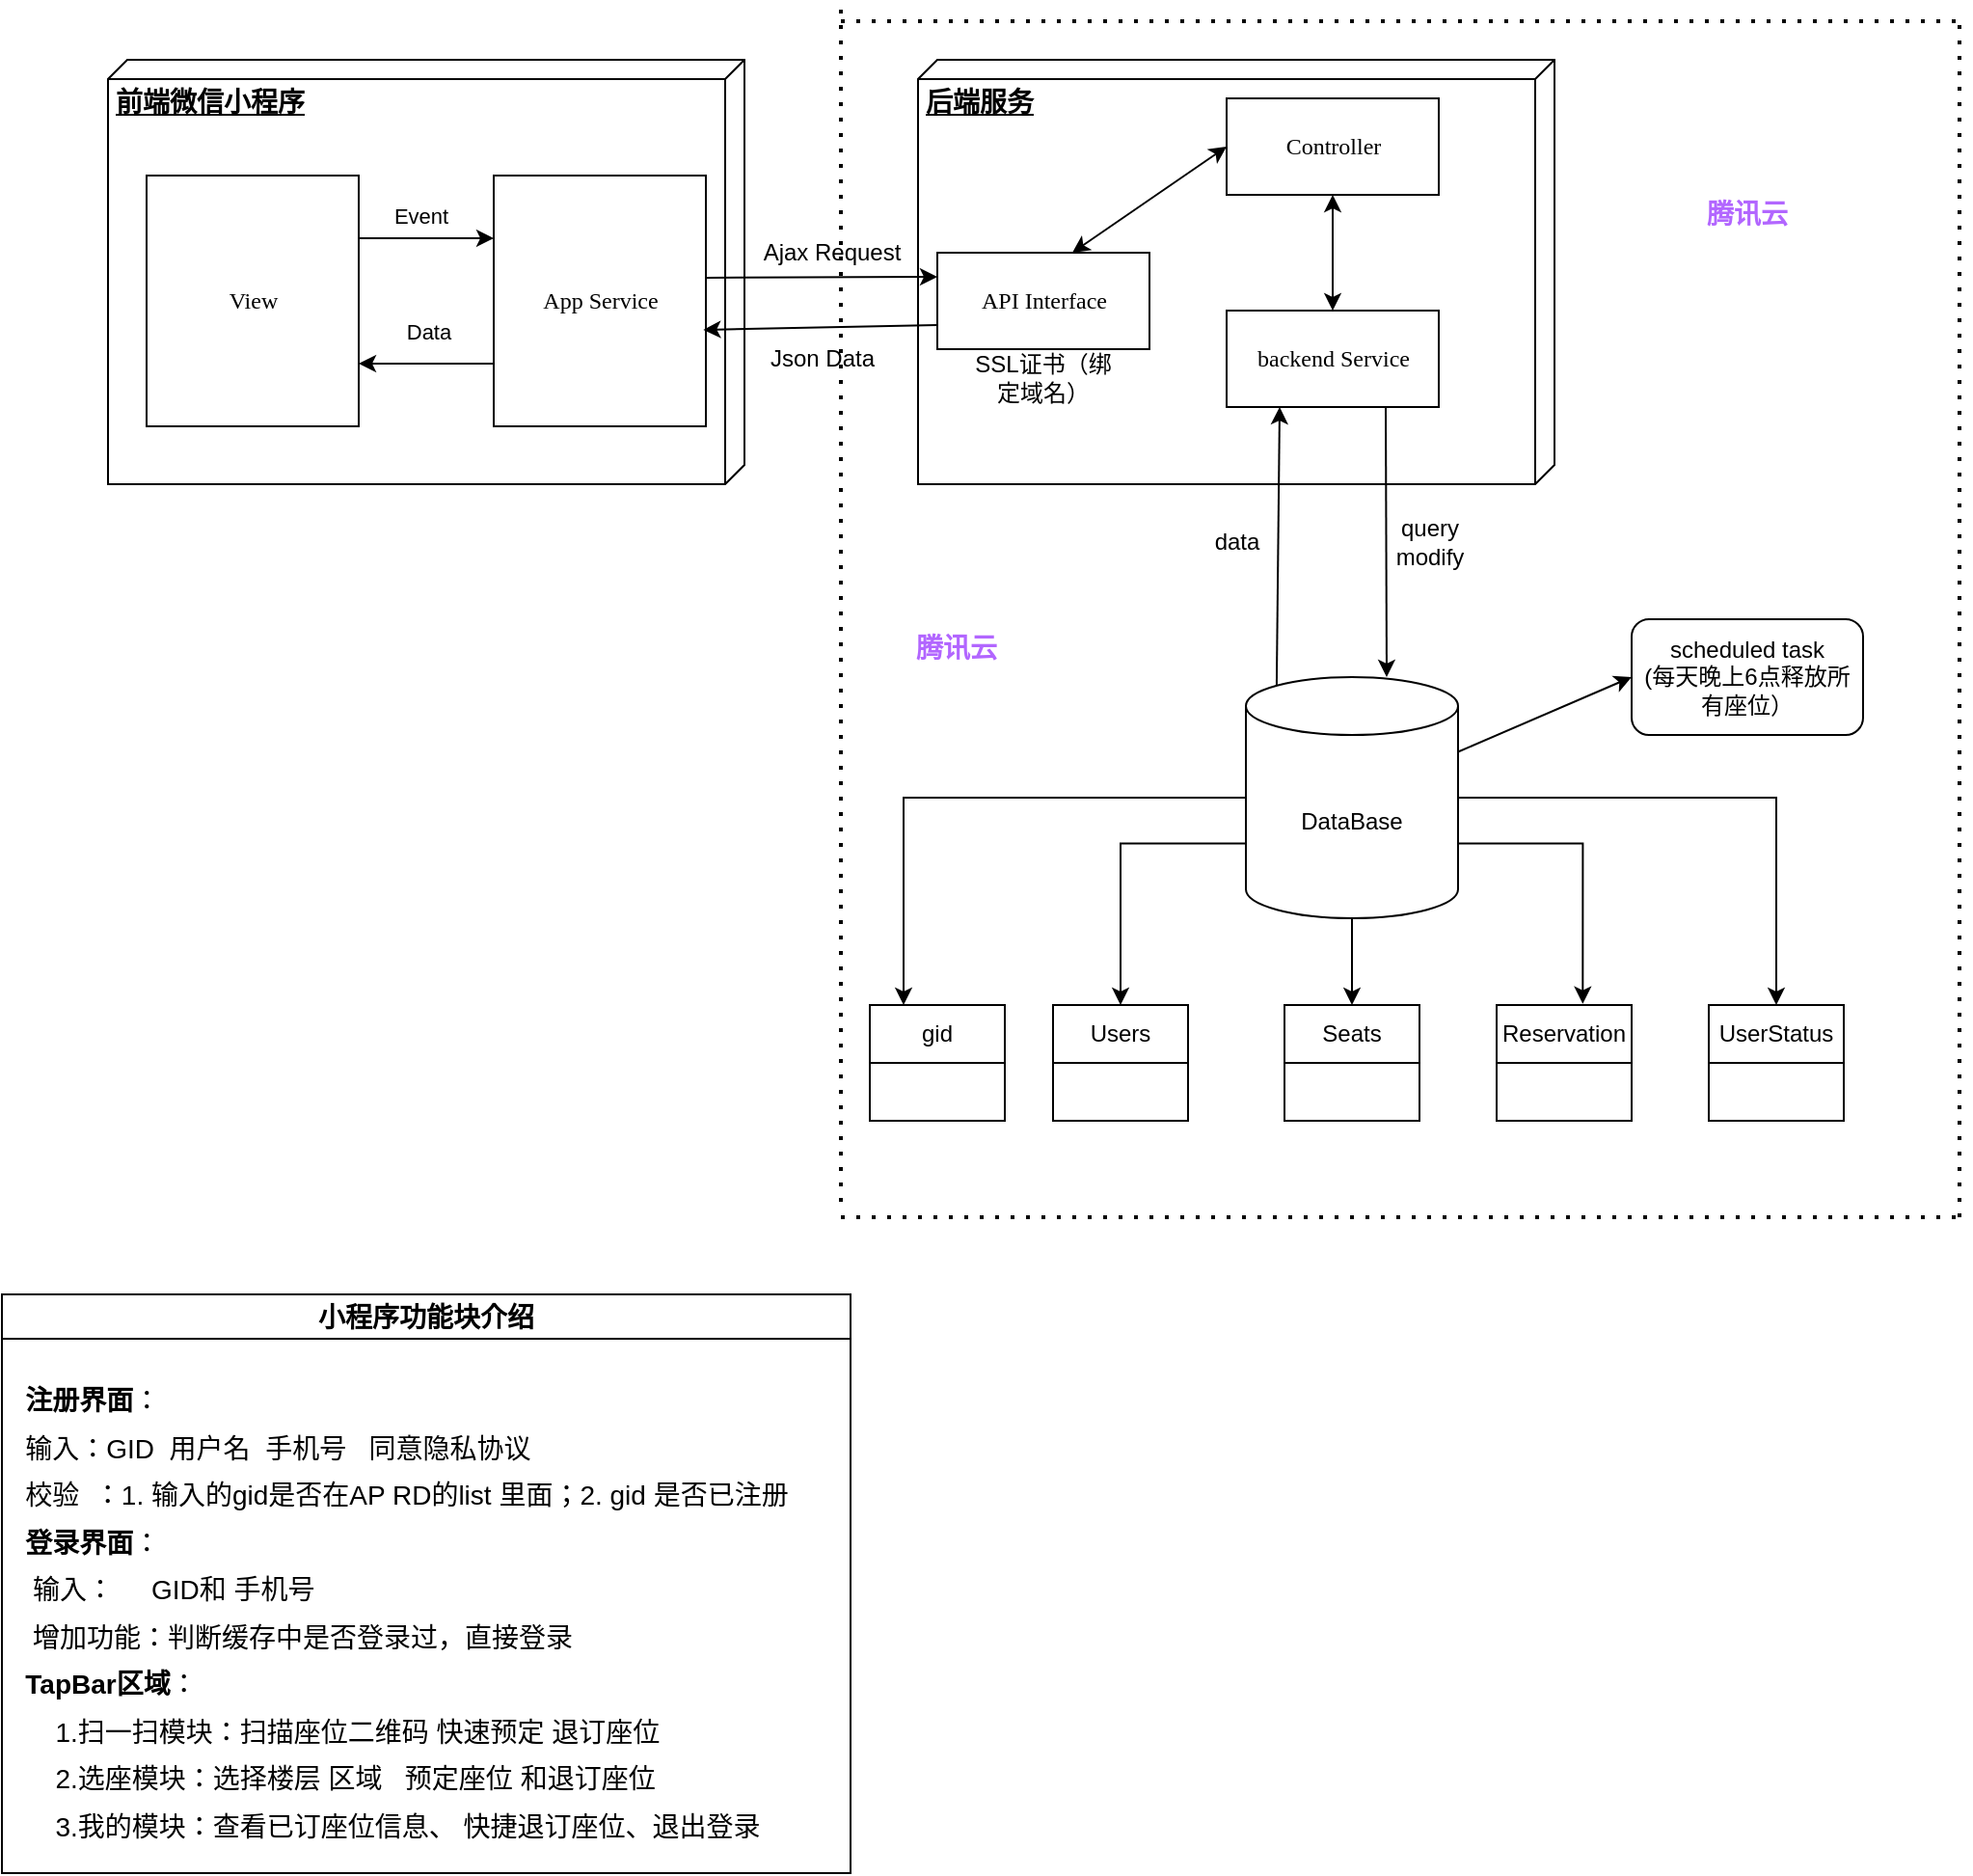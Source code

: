<mxfile version="24.2.3" type="github">
  <diagram name="Page-1" id="5f0bae14-7c28-e335-631c-24af17079c00">
    <mxGraphModel dx="794" dy="432" grid="0" gridSize="10" guides="1" tooltips="1" connect="1" arrows="1" fold="1" page="0" pageScale="1" pageWidth="1100" pageHeight="850" background="none" math="0" shadow="0">
      <root>
        <mxCell id="0" />
        <mxCell id="1" parent="0" />
        <mxCell id="39150e848f15840c-1" value="&lt;b&gt;&lt;font style=&quot;font-size: 14px;&quot;&gt;前端微信小程序&lt;/font&gt;&lt;/b&gt;" style="verticalAlign=top;align=left;spacingTop=8;spacingLeft=2;spacingRight=12;shape=cube;size=10;direction=south;fontStyle=4;html=1;rounded=0;shadow=0;comic=0;labelBackgroundColor=none;strokeWidth=1;fontFamily=Verdana;fontSize=12" parent="1" vertex="1">
          <mxGeometry x="120" y="70" width="330" height="220" as="geometry" />
        </mxCell>
        <mxCell id="39150e848f15840c-2" value="&lt;b&gt;&lt;font style=&quot;font-size: 14px;&quot;&gt;后端服务&lt;/font&gt;&lt;/b&gt;" style="verticalAlign=top;align=left;spacingTop=8;spacingLeft=2;spacingRight=12;shape=cube;size=10;direction=south;fontStyle=4;html=1;rounded=0;shadow=0;comic=0;labelBackgroundColor=none;strokeWidth=1;fontFamily=Verdana;fontSize=12" parent="1" vertex="1">
          <mxGeometry x="540" y="70" width="330" height="220" as="geometry" />
        </mxCell>
        <mxCell id="fACD7NKK6LFYiScVcDG6-8" style="edgeStyle=orthogonalEdgeStyle;rounded=0;orthogonalLoop=1;jettySize=auto;html=1;exitX=0;exitY=0.75;exitDx=0;exitDy=0;entryX=1;entryY=0.75;entryDx=0;entryDy=0;" edge="1" parent="1" source="39150e848f15840c-4" target="fACD7NKK6LFYiScVcDG6-1">
          <mxGeometry relative="1" as="geometry" />
        </mxCell>
        <mxCell id="fACD7NKK6LFYiScVcDG6-11" value="Data" style="edgeLabel;html=1;align=center;verticalAlign=middle;resizable=0;points=[];" vertex="1" connectable="0" parent="fACD7NKK6LFYiScVcDG6-8">
          <mxGeometry x="-0.067" y="-3" relative="1" as="geometry">
            <mxPoint x="-2" y="-14" as="offset" />
          </mxGeometry>
        </mxCell>
        <mxCell id="39150e848f15840c-4" value="App Service" style="html=1;rounded=0;shadow=0;comic=0;labelBackgroundColor=none;strokeWidth=1;fontFamily=Verdana;fontSize=12;align=center;" parent="1" vertex="1">
          <mxGeometry x="320" y="130" width="110" height="130" as="geometry" />
        </mxCell>
        <mxCell id="39150e848f15840c-8" value="API Interface" style="html=1;rounded=0;shadow=0;comic=0;labelBackgroundColor=none;strokeWidth=1;fontFamily=Verdana;fontSize=12;align=center;" parent="1" vertex="1">
          <mxGeometry x="550" y="170" width="110" height="50" as="geometry" />
        </mxCell>
        <mxCell id="fACD7NKK6LFYiScVcDG6-4" style="edgeStyle=orthogonalEdgeStyle;rounded=0;orthogonalLoop=1;jettySize=auto;html=1;exitX=1;exitY=0.25;exitDx=0;exitDy=0;entryX=0;entryY=0.25;entryDx=0;entryDy=0;" edge="1" parent="1" source="fACD7NKK6LFYiScVcDG6-1" target="39150e848f15840c-4">
          <mxGeometry relative="1" as="geometry" />
        </mxCell>
        <mxCell id="fACD7NKK6LFYiScVcDG6-10" value="Event" style="edgeLabel;html=1;align=center;verticalAlign=middle;resizable=0;points=[];" vertex="1" connectable="0" parent="fACD7NKK6LFYiScVcDG6-4">
          <mxGeometry x="-0.105" y="2" relative="1" as="geometry">
            <mxPoint y="-10" as="offset" />
          </mxGeometry>
        </mxCell>
        <mxCell id="fACD7NKK6LFYiScVcDG6-1" value="View" style="html=1;rounded=0;shadow=0;comic=0;labelBackgroundColor=none;strokeWidth=1;fontFamily=Verdana;fontSize=12;align=center;" vertex="1" parent="1">
          <mxGeometry x="140" y="130" width="110" height="130" as="geometry" />
        </mxCell>
        <mxCell id="fACD7NKK6LFYiScVcDG6-27" style="edgeStyle=orthogonalEdgeStyle;rounded=0;orthogonalLoop=1;jettySize=auto;html=1;exitX=0;exitY=0.5;exitDx=0;exitDy=0;exitPerimeter=0;entryX=0.25;entryY=0;entryDx=0;entryDy=0;" edge="1" parent="1" source="fACD7NKK6LFYiScVcDG6-12" target="fACD7NKK6LFYiScVcDG6-13">
          <mxGeometry relative="1" as="geometry" />
        </mxCell>
        <mxCell id="fACD7NKK6LFYiScVcDG6-30" style="edgeStyle=orthogonalEdgeStyle;rounded=0;orthogonalLoop=1;jettySize=auto;html=1;exitX=0;exitY=0;exitDx=0;exitDy=86.25;exitPerimeter=0;entryX=0.5;entryY=0;entryDx=0;entryDy=0;" edge="1" parent="1" source="fACD7NKK6LFYiScVcDG6-12" target="fACD7NKK6LFYiScVcDG6-28">
          <mxGeometry relative="1" as="geometry" />
        </mxCell>
        <mxCell id="fACD7NKK6LFYiScVcDG6-31" style="edgeStyle=orthogonalEdgeStyle;rounded=0;orthogonalLoop=1;jettySize=auto;html=1;exitX=0.5;exitY=1;exitDx=0;exitDy=0;exitPerimeter=0;entryX=0.5;entryY=0;entryDx=0;entryDy=0;" edge="1" parent="1" source="fACD7NKK6LFYiScVcDG6-12" target="fACD7NKK6LFYiScVcDG6-29">
          <mxGeometry relative="1" as="geometry" />
        </mxCell>
        <mxCell id="fACD7NKK6LFYiScVcDG6-35" style="edgeStyle=orthogonalEdgeStyle;rounded=0;orthogonalLoop=1;jettySize=auto;html=1;exitX=1;exitY=0.5;exitDx=0;exitDy=0;exitPerimeter=0;entryX=0.5;entryY=0;entryDx=0;entryDy=0;" edge="1" parent="1" source="fACD7NKK6LFYiScVcDG6-12" target="fACD7NKK6LFYiScVcDG6-33">
          <mxGeometry relative="1" as="geometry" />
        </mxCell>
        <mxCell id="fACD7NKK6LFYiScVcDG6-12" value="DataBase" style="shape=cylinder3;whiteSpace=wrap;html=1;boundedLbl=1;backgroundOutline=1;size=15;" vertex="1" parent="1">
          <mxGeometry x="710" y="390" width="110" height="125" as="geometry" />
        </mxCell>
        <mxCell id="fACD7NKK6LFYiScVcDG6-13" value="gid" style="swimlane;fontStyle=0;childLayout=stackLayout;horizontal=1;startSize=30;horizontalStack=0;resizeParent=1;resizeParentMax=0;resizeLast=0;collapsible=1;marginBottom=0;whiteSpace=wrap;html=1;" vertex="1" parent="1">
          <mxGeometry x="515" y="560" width="70" height="60" as="geometry" />
        </mxCell>
        <mxCell id="fACD7NKK6LFYiScVcDG6-18" value="Controller" style="html=1;rounded=0;shadow=0;comic=0;labelBackgroundColor=none;strokeWidth=1;fontFamily=Verdana;fontSize=12;align=center;" vertex="1" parent="1">
          <mxGeometry x="700" y="90" width="110" height="50" as="geometry" />
        </mxCell>
        <mxCell id="fACD7NKK6LFYiScVcDG6-19" value="backend Service" style="html=1;rounded=0;shadow=0;comic=0;labelBackgroundColor=none;strokeWidth=1;fontFamily=Verdana;fontSize=12;align=center;" vertex="1" parent="1">
          <mxGeometry x="700" y="200" width="110" height="50" as="geometry" />
        </mxCell>
        <mxCell id="fACD7NKK6LFYiScVcDG6-20" value="" style="endArrow=classic;html=1;rounded=0;entryX=0;entryY=0.25;entryDx=0;entryDy=0;" edge="1" parent="1" target="39150e848f15840c-8">
          <mxGeometry width="50" height="50" relative="1" as="geometry">
            <mxPoint x="430" y="183" as="sourcePoint" />
            <mxPoint x="480" y="110" as="targetPoint" />
          </mxGeometry>
        </mxCell>
        <mxCell id="fACD7NKK6LFYiScVcDG6-21" value="" style="endArrow=classic;html=1;rounded=0;exitX=0;exitY=0.75;exitDx=0;exitDy=0;entryX=0.988;entryY=0.615;entryDx=0;entryDy=0;entryPerimeter=0;" edge="1" parent="1" source="39150e848f15840c-8" target="39150e848f15840c-4">
          <mxGeometry width="50" height="50" relative="1" as="geometry">
            <mxPoint x="460" y="260" as="sourcePoint" />
            <mxPoint x="431" y="221" as="targetPoint" />
          </mxGeometry>
        </mxCell>
        <mxCell id="fACD7NKK6LFYiScVcDG6-22" value="" style="endArrow=classic;startArrow=classic;html=1;rounded=0;entryX=0;entryY=0.5;entryDx=0;entryDy=0;" edge="1" parent="1" target="fACD7NKK6LFYiScVcDG6-18">
          <mxGeometry width="50" height="50" relative="1" as="geometry">
            <mxPoint x="620" y="170" as="sourcePoint" />
            <mxPoint x="670" y="120" as="targetPoint" />
          </mxGeometry>
        </mxCell>
        <mxCell id="fACD7NKK6LFYiScVcDG6-23" value="" style="endArrow=classic;startArrow=classic;html=1;rounded=0;exitX=0.5;exitY=0;exitDx=0;exitDy=0;entryX=0.5;entryY=1;entryDx=0;entryDy=0;" edge="1" parent="1" source="fACD7NKK6LFYiScVcDG6-19" target="fACD7NKK6LFYiScVcDG6-18">
          <mxGeometry width="50" height="50" relative="1" as="geometry">
            <mxPoint x="690" y="200" as="sourcePoint" />
            <mxPoint x="740" y="150" as="targetPoint" />
          </mxGeometry>
        </mxCell>
        <mxCell id="fACD7NKK6LFYiScVcDG6-25" value="Ajax Request" style="text;html=1;align=center;verticalAlign=middle;resizable=0;points=[];autosize=1;strokeColor=none;fillColor=none;" vertex="1" parent="1">
          <mxGeometry x="450" y="155" width="90" height="30" as="geometry" />
        </mxCell>
        <mxCell id="fACD7NKK6LFYiScVcDG6-26" value="Json Data" style="text;html=1;align=center;verticalAlign=middle;resizable=0;points=[];autosize=1;strokeColor=none;fillColor=none;" vertex="1" parent="1">
          <mxGeometry x="450" y="210" width="80" height="30" as="geometry" />
        </mxCell>
        <mxCell id="fACD7NKK6LFYiScVcDG6-28" value="Users" style="swimlane;fontStyle=0;childLayout=stackLayout;horizontal=1;startSize=30;horizontalStack=0;resizeParent=1;resizeParentMax=0;resizeLast=0;collapsible=1;marginBottom=0;whiteSpace=wrap;html=1;" vertex="1" parent="1">
          <mxGeometry x="610" y="560" width="70" height="60" as="geometry" />
        </mxCell>
        <mxCell id="fACD7NKK6LFYiScVcDG6-29" value="Seats" style="swimlane;fontStyle=0;childLayout=stackLayout;horizontal=1;startSize=30;horizontalStack=0;resizeParent=1;resizeParentMax=0;resizeLast=0;collapsible=1;marginBottom=0;whiteSpace=wrap;html=1;" vertex="1" parent="1">
          <mxGeometry x="730" y="560" width="70" height="60" as="geometry" />
        </mxCell>
        <mxCell id="fACD7NKK6LFYiScVcDG6-32" value="Reservation" style="swimlane;fontStyle=0;childLayout=stackLayout;horizontal=1;startSize=30;horizontalStack=0;resizeParent=1;resizeParentMax=0;resizeLast=0;collapsible=1;marginBottom=0;whiteSpace=wrap;html=1;" vertex="1" parent="1">
          <mxGeometry x="840" y="560" width="70" height="60" as="geometry" />
        </mxCell>
        <mxCell id="fACD7NKK6LFYiScVcDG6-33" value="UserStatus" style="swimlane;fontStyle=0;childLayout=stackLayout;horizontal=1;startSize=30;horizontalStack=0;resizeParent=1;resizeParentMax=0;resizeLast=0;collapsible=1;marginBottom=0;whiteSpace=wrap;html=1;" vertex="1" parent="1">
          <mxGeometry x="950" y="560" width="70" height="60" as="geometry" />
        </mxCell>
        <mxCell id="fACD7NKK6LFYiScVcDG6-34" style="edgeStyle=orthogonalEdgeStyle;rounded=0;orthogonalLoop=1;jettySize=auto;html=1;exitX=1;exitY=0;exitDx=0;exitDy=86.25;exitPerimeter=0;entryX=0.638;entryY=-0.011;entryDx=0;entryDy=0;entryPerimeter=0;" edge="1" parent="1" source="fACD7NKK6LFYiScVcDG6-12" target="fACD7NKK6LFYiScVcDG6-32">
          <mxGeometry relative="1" as="geometry" />
        </mxCell>
        <mxCell id="fACD7NKK6LFYiScVcDG6-36" value="scheduled task&lt;div&gt;(每天晚上6点释放所有座位）&lt;/div&gt;" style="rounded=1;whiteSpace=wrap;html=1;" vertex="1" parent="1">
          <mxGeometry x="910" y="360" width="120" height="60" as="geometry" />
        </mxCell>
        <mxCell id="fACD7NKK6LFYiScVcDG6-37" value="" style="endArrow=classic;html=1;rounded=0;entryX=0;entryY=0.5;entryDx=0;entryDy=0;exitX=1;exitY=0;exitDx=0;exitDy=38.75;exitPerimeter=0;" edge="1" parent="1" source="fACD7NKK6LFYiScVcDG6-12" target="fACD7NKK6LFYiScVcDG6-36">
          <mxGeometry width="50" height="50" relative="1" as="geometry">
            <mxPoint x="800" y="370" as="sourcePoint" />
            <mxPoint x="850" y="320" as="targetPoint" />
          </mxGeometry>
        </mxCell>
        <mxCell id="fACD7NKK6LFYiScVcDG6-42" value="" style="endArrow=classic;html=1;rounded=0;exitX=0.75;exitY=1;exitDx=0;exitDy=0;" edge="1" parent="1" source="fACD7NKK6LFYiScVcDG6-19">
          <mxGeometry width="50" height="50" relative="1" as="geometry">
            <mxPoint x="560" y="380" as="sourcePoint" />
            <mxPoint x="783" y="390" as="targetPoint" />
          </mxGeometry>
        </mxCell>
        <mxCell id="fACD7NKK6LFYiScVcDG6-43" value="" style="endArrow=classic;html=1;rounded=0;exitX=0.145;exitY=0;exitDx=0;exitDy=4.35;exitPerimeter=0;entryX=0.25;entryY=1;entryDx=0;entryDy=0;" edge="1" parent="1" source="fACD7NKK6LFYiScVcDG6-12" target="fACD7NKK6LFYiScVcDG6-19">
          <mxGeometry width="50" height="50" relative="1" as="geometry">
            <mxPoint x="720" y="330" as="sourcePoint" />
            <mxPoint x="770" y="280" as="targetPoint" />
          </mxGeometry>
        </mxCell>
        <mxCell id="fACD7NKK6LFYiScVcDG6-45" value="" style="endArrow=none;dashed=1;html=1;dashPattern=1 3;strokeWidth=2;rounded=0;" edge="1" parent="1">
          <mxGeometry width="50" height="50" relative="1" as="geometry">
            <mxPoint x="500" y="662" as="sourcePoint" />
            <mxPoint x="500" y="40" as="targetPoint" />
          </mxGeometry>
        </mxCell>
        <mxCell id="fACD7NKK6LFYiScVcDG6-46" value="" style="endArrow=none;dashed=1;html=1;dashPattern=1 3;strokeWidth=2;rounded=0;" edge="1" parent="1">
          <mxGeometry width="50" height="50" relative="1" as="geometry">
            <mxPoint x="500" y="50" as="sourcePoint" />
            <mxPoint x="1080" y="50" as="targetPoint" />
          </mxGeometry>
        </mxCell>
        <mxCell id="fACD7NKK6LFYiScVcDG6-47" value="SSL证书（绑定域名）" style="text;html=1;align=center;verticalAlign=middle;whiteSpace=wrap;rounded=0;" vertex="1" parent="1">
          <mxGeometry x="565" y="220" width="80" height="30" as="geometry" />
        </mxCell>
        <mxCell id="fACD7NKK6LFYiScVcDG6-48" value="query&lt;div&gt;modify&lt;/div&gt;" style="text;html=1;align=center;verticalAlign=middle;resizable=0;points=[];autosize=1;strokeColor=none;fillColor=none;" vertex="1" parent="1">
          <mxGeometry x="775" y="300" width="60" height="40" as="geometry" />
        </mxCell>
        <mxCell id="fACD7NKK6LFYiScVcDG6-49" value="data" style="text;html=1;align=center;verticalAlign=middle;resizable=0;points=[];autosize=1;strokeColor=none;fillColor=none;" vertex="1" parent="1">
          <mxGeometry x="680" y="305" width="50" height="30" as="geometry" />
        </mxCell>
        <mxCell id="fACD7NKK6LFYiScVcDG6-50" value="" style="endArrow=none;dashed=1;html=1;dashPattern=1 3;strokeWidth=2;rounded=0;" edge="1" parent="1">
          <mxGeometry width="50" height="50" relative="1" as="geometry">
            <mxPoint x="500" y="670" as="sourcePoint" />
            <mxPoint x="1084" y="670" as="targetPoint" />
          </mxGeometry>
        </mxCell>
        <mxCell id="fACD7NKK6LFYiScVcDG6-51" value="" style="endArrow=none;dashed=1;html=1;dashPattern=1 3;strokeWidth=2;rounded=0;" edge="1" parent="1">
          <mxGeometry width="50" height="50" relative="1" as="geometry">
            <mxPoint x="1080" y="670" as="sourcePoint" />
            <mxPoint x="1080" y="50" as="targetPoint" />
          </mxGeometry>
        </mxCell>
        <mxCell id="fACD7NKK6LFYiScVcDG6-52" value="&lt;b&gt;&lt;font style=&quot;font-size: 14px;&quot; color=&quot;#b266ff&quot;&gt;腾讯云&lt;/font&gt;&lt;/b&gt;" style="text;html=1;align=center;verticalAlign=middle;whiteSpace=wrap;rounded=0;" vertex="1" parent="1">
          <mxGeometry x="910" y="100" width="120" height="100" as="geometry" />
        </mxCell>
        <mxCell id="fACD7NKK6LFYiScVcDG6-53" value="&lt;b&gt;&lt;font style=&quot;font-size: 14px;&quot; color=&quot;#b266ff&quot;&gt;腾讯云&lt;/font&gt;&lt;/b&gt;" style="text;html=1;align=center;verticalAlign=middle;whiteSpace=wrap;rounded=0;" vertex="1" parent="1">
          <mxGeometry x="500" y="325" width="120" height="100" as="geometry" />
        </mxCell>
        <mxCell id="fACD7NKK6LFYiScVcDG6-60" value="&lt;font style=&quot;font-size: 14px;&quot;&gt;小程序功能块介绍&lt;/font&gt;" style="swimlane;whiteSpace=wrap;html=1;" vertex="1" parent="1">
          <mxGeometry x="65" y="710" width="440" height="300" as="geometry" />
        </mxCell>
        <mxCell id="fACD7NKK6LFYiScVcDG6-61" value="&lt;article data-content=&quot;[{&amp;quot;type&amp;quot;:&amp;quot;block&amp;quot;,&amp;quot;id&amp;quot;:&amp;quot;8ISo-1712564358258&amp;quot;,&amp;quot;name&amp;quot;:&amp;quot;paragraph&amp;quot;,&amp;quot;data&amp;quot;:{},&amp;quot;nodes&amp;quot;:[{&amp;quot;type&amp;quot;:&amp;quot;text&amp;quot;,&amp;quot;id&amp;quot;:&amp;quot;yJLM-1712564358257&amp;quot;,&amp;quot;leaves&amp;quot;:[{&amp;quot;text&amp;quot;:&amp;quot;注册界面：&amp;quot;,&amp;quot;marks&amp;quot;:[]}]}],&amp;quot;state&amp;quot;:{}},{&amp;quot;type&amp;quot;:&amp;quot;block&amp;quot;,&amp;quot;id&amp;quot;:&amp;quot;nSBL-1712564365744&amp;quot;,&amp;quot;name&amp;quot;:&amp;quot;paragraph&amp;quot;,&amp;quot;data&amp;quot;:{},&amp;quot;nodes&amp;quot;:[{&amp;quot;type&amp;quot;:&amp;quot;text&amp;quot;,&amp;quot;id&amp;quot;:&amp;quot;BVX0-1712564365742&amp;quot;,&amp;quot;leaves&amp;quot;:[{&amp;quot;text&amp;quot;:&amp;quot;输入：GID&amp;nbsp;&amp;nbsp;用户名&amp;nbsp;&amp;nbsp;手机号&amp;nbsp;&amp;nbsp;&amp;nbsp;同意隐私协议&amp;quot;,&amp;quot;marks&amp;quot;:[]}]}],&amp;quot;state&amp;quot;:{}},{&amp;quot;type&amp;quot;:&amp;quot;block&amp;quot;,&amp;quot;id&amp;quot;:&amp;quot;0vxX-1712564396007&amp;quot;,&amp;quot;name&amp;quot;:&amp;quot;paragraph&amp;quot;,&amp;quot;data&amp;quot;:{},&amp;quot;nodes&amp;quot;:[{&amp;quot;type&amp;quot;:&amp;quot;text&amp;quot;,&amp;quot;id&amp;quot;:&amp;quot;JolL-1712564396006&amp;quot;,&amp;quot;leaves&amp;quot;:[{&amp;quot;text&amp;quot;:&amp;quot;校验&amp;nbsp;&amp;nbsp;：1.&amp;nbsp;输入的gid是否在AP&amp;nbsp;RD的list&amp;nbsp;里面；2.&amp;nbsp;gid&amp;nbsp;是否已注册&amp;quot;,&amp;quot;marks&amp;quot;:[]}]}],&amp;quot;state&amp;quot;:{}},{&amp;quot;type&amp;quot;:&amp;quot;block&amp;quot;,&amp;quot;id&amp;quot;:&amp;quot;o2fr-1712564432953&amp;quot;,&amp;quot;name&amp;quot;:&amp;quot;paragraph&amp;quot;,&amp;quot;data&amp;quot;:{},&amp;quot;nodes&amp;quot;:[{&amp;quot;type&amp;quot;:&amp;quot;text&amp;quot;,&amp;quot;id&amp;quot;:&amp;quot;uSaf-1712564432952&amp;quot;,&amp;quot;leaves&amp;quot;:[{&amp;quot;text&amp;quot;:&amp;quot;&amp;quot;,&amp;quot;marks&amp;quot;:[]}]}],&amp;quot;state&amp;quot;:{}},{&amp;quot;type&amp;quot;:&amp;quot;block&amp;quot;,&amp;quot;id&amp;quot;:&amp;quot;DVle-1712564436068&amp;quot;,&amp;quot;name&amp;quot;:&amp;quot;paragraph&amp;quot;,&amp;quot;data&amp;quot;:{},&amp;quot;nodes&amp;quot;:[{&amp;quot;type&amp;quot;:&amp;quot;text&amp;quot;,&amp;quot;id&amp;quot;:&amp;quot;e3BP-1712564436067&amp;quot;,&amp;quot;leaves&amp;quot;:[{&amp;quot;text&amp;quot;:&amp;quot;登录界面：&amp;nbsp;&amp;nbsp;&amp;nbsp;&amp;nbsp;&amp;nbsp;&amp;nbsp;&amp;nbsp;&amp;nbsp;&amp;nbsp;&amp;nbsp;&amp;nbsp;&amp;nbsp;&amp;quot;,&amp;quot;marks&amp;quot;:[]}]}],&amp;quot;state&amp;quot;:{}},{&amp;quot;type&amp;quot;:&amp;quot;block&amp;quot;,&amp;quot;id&amp;quot;:&amp;quot;C1Gz-1712634527022&amp;quot;,&amp;quot;name&amp;quot;:&amp;quot;paragraph&amp;quot;,&amp;quot;data&amp;quot;:{},&amp;quot;nodes&amp;quot;:[{&amp;quot;type&amp;quot;:&amp;quot;text&amp;quot;,&amp;quot;id&amp;quot;:&amp;quot;I7Co-1712634527009&amp;quot;,&amp;quot;leaves&amp;quot;:[{&amp;quot;text&amp;quot;:&amp;quot;&amp;nbsp;输入：&amp;nbsp;&amp;nbsp;&amp;nbsp;&amp;nbsp;&amp;nbsp;GID和&amp;nbsp;手机号&amp;quot;,&amp;quot;marks&amp;quot;:[]}]}],&amp;quot;state&amp;quot;:{}},{&amp;quot;type&amp;quot;:&amp;quot;block&amp;quot;,&amp;quot;id&amp;quot;:&amp;quot;O8LC-1712564515986&amp;quot;,&amp;quot;name&amp;quot;:&amp;quot;paragraph&amp;quot;,&amp;quot;data&amp;quot;:{},&amp;quot;nodes&amp;quot;:[{&amp;quot;type&amp;quot;:&amp;quot;text&amp;quot;,&amp;quot;id&amp;quot;:&amp;quot;g44K-1712564515985&amp;quot;,&amp;quot;leaves&amp;quot;:[{&amp;quot;text&amp;quot;:&amp;quot;&amp;nbsp;增加功能：判断缓存中是否登录过，直接登录&amp;quot;,&amp;quot;marks&amp;quot;:[]}]}],&amp;quot;state&amp;quot;:{}},{&amp;quot;type&amp;quot;:&amp;quot;block&amp;quot;,&amp;quot;id&amp;quot;:&amp;quot;DCZw-1712564488761&amp;quot;,&amp;quot;name&amp;quot;:&amp;quot;paragraph&amp;quot;,&amp;quot;data&amp;quot;:{},&amp;quot;nodes&amp;quot;:[{&amp;quot;type&amp;quot;:&amp;quot;text&amp;quot;,&amp;quot;id&amp;quot;:&amp;quot;qSAx-1712564488760&amp;quot;,&amp;quot;leaves&amp;quot;:[{&amp;quot;text&amp;quot;:&amp;quot;&amp;quot;,&amp;quot;marks&amp;quot;:[]}]}],&amp;quot;state&amp;quot;:{}},{&amp;quot;type&amp;quot;:&amp;quot;block&amp;quot;,&amp;quot;id&amp;quot;:&amp;quot;8GLs-1712564488984&amp;quot;,&amp;quot;name&amp;quot;:&amp;quot;paragraph&amp;quot;,&amp;quot;data&amp;quot;:{},&amp;quot;nodes&amp;quot;:[{&amp;quot;type&amp;quot;:&amp;quot;text&amp;quot;,&amp;quot;id&amp;quot;:&amp;quot;f070-1712564488983&amp;quot;,&amp;quot;leaves&amp;quot;:[{&amp;quot;text&amp;quot;:&amp;quot;TapBar区域：&amp;quot;,&amp;quot;marks&amp;quot;:[]}]}],&amp;quot;state&amp;quot;:{}},{&amp;quot;type&amp;quot;:&amp;quot;block&amp;quot;,&amp;quot;id&amp;quot;:&amp;quot;TfSP-1712564537792&amp;quot;,&amp;quot;name&amp;quot;:&amp;quot;paragraph&amp;quot;,&amp;quot;data&amp;quot;:{&amp;quot;version&amp;quot;:1},&amp;quot;nodes&amp;quot;:[{&amp;quot;type&amp;quot;:&amp;quot;text&amp;quot;,&amp;quot;id&amp;quot;:&amp;quot;jn12-1712564537793&amp;quot;,&amp;quot;leaves&amp;quot;:[{&amp;quot;text&amp;quot;:&amp;quot;&amp;nbsp;&amp;nbsp;&amp;nbsp;&amp;nbsp;扫一扫模块：扫描座位二维码&amp;nbsp;快速预定&amp;nbsp;退订座位&amp;quot;,&amp;quot;marks&amp;quot;:[]}]}],&amp;quot;state&amp;quot;:{}},{&amp;quot;type&amp;quot;:&amp;quot;block&amp;quot;,&amp;quot;id&amp;quot;:&amp;quot;2Wyd-1712564537794&amp;quot;,&amp;quot;name&amp;quot;:&amp;quot;paragraph&amp;quot;,&amp;quot;data&amp;quot;:{&amp;quot;version&amp;quot;:1},&amp;quot;nodes&amp;quot;:[{&amp;quot;type&amp;quot;:&amp;quot;text&amp;quot;,&amp;quot;id&amp;quot;:&amp;quot;gQCg-1712564537795&amp;quot;,&amp;quot;leaves&amp;quot;:[{&amp;quot;text&amp;quot;:&amp;quot;&amp;nbsp;&amp;nbsp;&amp;nbsp;&amp;nbsp;选座模块：选择楼层&amp;nbsp;区域&amp;nbsp;&amp;nbsp;&amp;nbsp;预定座位&amp;nbsp;和退订座位&amp;quot;,&amp;quot;marks&amp;quot;:[]}]}],&amp;quot;state&amp;quot;:{}},{&amp;quot;type&amp;quot;:&amp;quot;block&amp;quot;,&amp;quot;id&amp;quot;:&amp;quot;a7bi-1712564537797&amp;quot;,&amp;quot;name&amp;quot;:&amp;quot;paragraph&amp;quot;,&amp;quot;data&amp;quot;:{&amp;quot;version&amp;quot;:1},&amp;quot;nodes&amp;quot;:[{&amp;quot;type&amp;quot;:&amp;quot;text&amp;quot;,&amp;quot;id&amp;quot;:&amp;quot;LPRr-1712564537798&amp;quot;,&amp;quot;leaves&amp;quot;:[{&amp;quot;text&amp;quot;:&amp;quot;&amp;nbsp;&amp;nbsp;&amp;nbsp;&amp;nbsp;我的模块：查看已订座位信息、&amp;nbsp;快捷退订座位、退出登录&amp;quot;,&amp;quot;marks&amp;quot;:[]}]}],&amp;quot;state&amp;quot;:{}}]&quot;&gt;&lt;div style=&quot;white-space-collapse: preserve; line-height: 1.75; font-size: 14px; text-align: left;&quot;&gt;&lt;b&gt;注册界面&lt;/b&gt;：&lt;/div&gt;&lt;div style=&quot;white-space-collapse: preserve; line-height: 1.75; font-size: 14px; text-align: left;&quot;&gt;输入：GID  用户名  手机号   同意隐私协议&lt;/div&gt;&lt;div style=&quot;white-space-collapse: preserve; line-height: 1.75; font-size: 14px; text-align: left;&quot;&gt;校验  ：1. 输入的gid是否在AP RD的list 里面；2. gid 是否已注册&lt;/div&gt;&lt;div style=&quot;white-space-collapse: preserve; line-height: 1.75; font-size: 14px; text-align: left;&quot;&gt;&lt;/div&gt;&lt;div style=&quot;white-space-collapse: preserve; line-height: 1.75; font-size: 14px; text-align: left;&quot;&gt;&lt;b&gt;登录界面&lt;/b&gt;：            &lt;/div&gt;&lt;div style=&quot;white-space-collapse: preserve; line-height: 1.75; font-size: 14px; text-align: left;&quot;&gt; 输入：     GID和 手机号&lt;/div&gt;&lt;div style=&quot;white-space-collapse: preserve; line-height: 1.75; font-size: 14px; text-align: left;&quot;&gt; 增加功能：判断缓存中是否登录过，直接登录&lt;/div&gt;&lt;div style=&quot;white-space-collapse: preserve; line-height: 1.75; font-size: 14px; text-align: left;&quot;&gt;&lt;/div&gt;&lt;div style=&quot;white-space-collapse: preserve; line-height: 1.75; font-size: 14px; text-align: left;&quot;&gt;&lt;b&gt;TapBar区域&lt;/b&gt;：&lt;/div&gt;&lt;div style=&quot;white-space-collapse: preserve; line-height: 1.75; font-size: 14px; text-align: left;&quot;&gt;    1.扫一扫模块：扫描座位二维码 快速预定 退订座位&lt;/div&gt;&lt;div style=&quot;white-space-collapse: preserve; line-height: 1.75; font-size: 14px; text-align: left;&quot;&gt;    2.选座模块：选择楼层 区域   预定座位 和退订座位&lt;/div&gt;&lt;div style=&quot;white-space-collapse: preserve; line-height: 1.75; font-size: 14px; text-align: left;&quot;&gt;    3.我的模块：查看已订座位信息、 快捷退订座位、退出登录&lt;/div&gt;&lt;/article&gt;" style="text;html=1;align=center;verticalAlign=middle;whiteSpace=wrap;rounded=0;" vertex="1" parent="fACD7NKK6LFYiScVcDG6-60">
          <mxGeometry x="10" y="30" width="400" height="270" as="geometry" />
        </mxCell>
      </root>
    </mxGraphModel>
  </diagram>
</mxfile>
